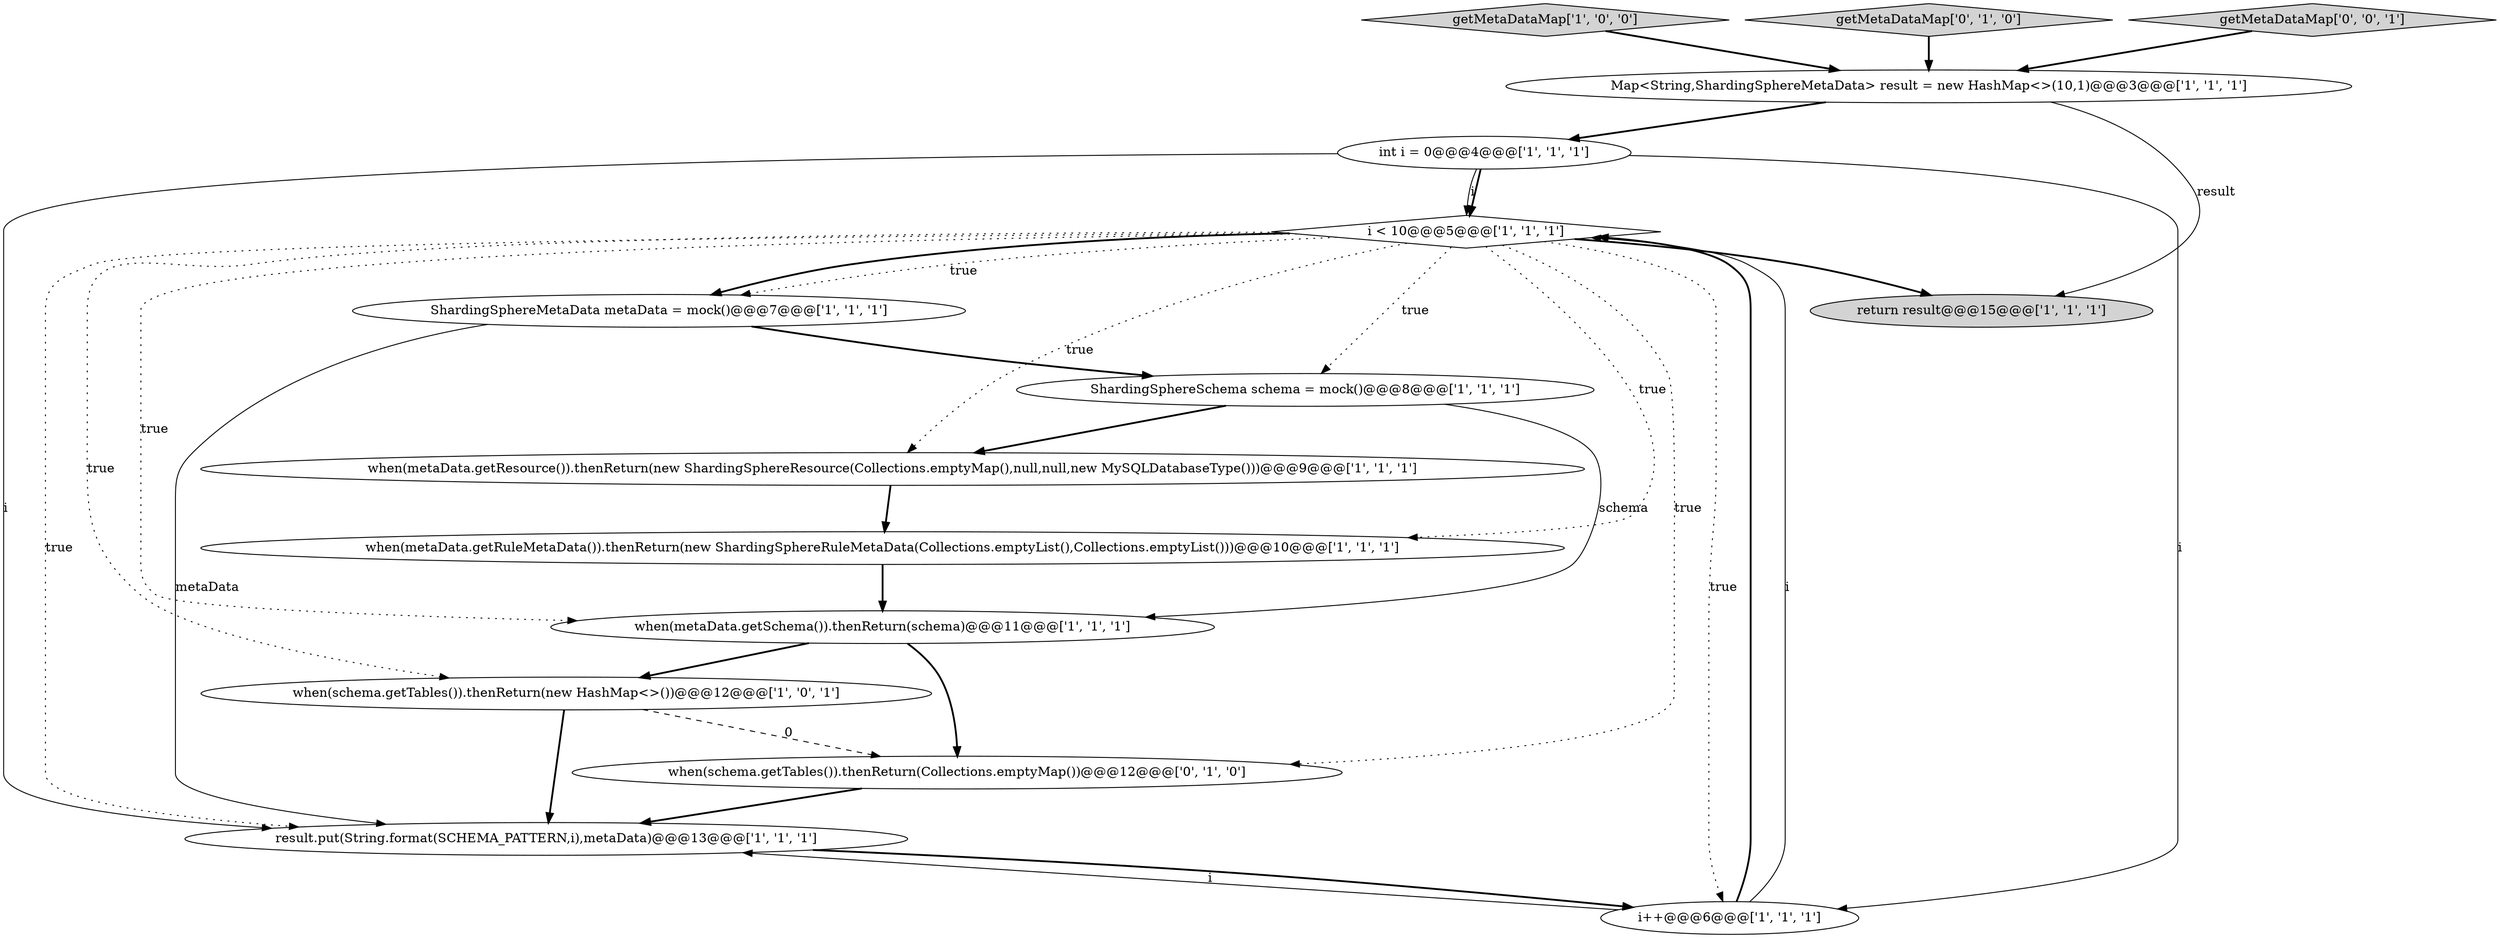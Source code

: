 digraph {
10 [style = filled, label = "i < 10@@@5@@@['1', '1', '1']", fillcolor = white, shape = diamond image = "AAA0AAABBB1BBB"];
3 [style = filled, label = "result.put(String.format(SCHEMA_PATTERN,i),metaData)@@@13@@@['1', '1', '1']", fillcolor = white, shape = ellipse image = "AAA0AAABBB1BBB"];
12 [style = filled, label = "getMetaDataMap['1', '0', '0']", fillcolor = lightgray, shape = diamond image = "AAA0AAABBB1BBB"];
6 [style = filled, label = "when(metaData.getRuleMetaData()).thenReturn(new ShardingSphereRuleMetaData(Collections.emptyList(),Collections.emptyList()))@@@10@@@['1', '1', '1']", fillcolor = white, shape = ellipse image = "AAA0AAABBB1BBB"];
8 [style = filled, label = "when(schema.getTables()).thenReturn(new HashMap<>())@@@12@@@['1', '0', '1']", fillcolor = white, shape = ellipse image = "AAA0AAABBB1BBB"];
9 [style = filled, label = "when(metaData.getResource()).thenReturn(new ShardingSphereResource(Collections.emptyMap(),null,null,new MySQLDatabaseType()))@@@9@@@['1', '1', '1']", fillcolor = white, shape = ellipse image = "AAA0AAABBB1BBB"];
7 [style = filled, label = "when(metaData.getSchema()).thenReturn(schema)@@@11@@@['1', '1', '1']", fillcolor = white, shape = ellipse image = "AAA0AAABBB1BBB"];
1 [style = filled, label = "ShardingSphereSchema schema = mock()@@@8@@@['1', '1', '1']", fillcolor = white, shape = ellipse image = "AAA0AAABBB1BBB"];
0 [style = filled, label = "Map<String,ShardingSphereMetaData> result = new HashMap<>(10,1)@@@3@@@['1', '1', '1']", fillcolor = white, shape = ellipse image = "AAA0AAABBB1BBB"];
4 [style = filled, label = "int i = 0@@@4@@@['1', '1', '1']", fillcolor = white, shape = ellipse image = "AAA0AAABBB1BBB"];
5 [style = filled, label = "return result@@@15@@@['1', '1', '1']", fillcolor = lightgray, shape = ellipse image = "AAA0AAABBB1BBB"];
13 [style = filled, label = "getMetaDataMap['0', '1', '0']", fillcolor = lightgray, shape = diamond image = "AAA0AAABBB2BBB"];
14 [style = filled, label = "when(schema.getTables()).thenReturn(Collections.emptyMap())@@@12@@@['0', '1', '0']", fillcolor = white, shape = ellipse image = "AAA1AAABBB2BBB"];
15 [style = filled, label = "getMetaDataMap['0', '0', '1']", fillcolor = lightgray, shape = diamond image = "AAA0AAABBB3BBB"];
2 [style = filled, label = "ShardingSphereMetaData metaData = mock()@@@7@@@['1', '1', '1']", fillcolor = white, shape = ellipse image = "AAA0AAABBB1BBB"];
11 [style = filled, label = "i++@@@6@@@['1', '1', '1']", fillcolor = white, shape = ellipse image = "AAA0AAABBB1BBB"];
12->0 [style = bold, label=""];
2->3 [style = solid, label="metaData"];
10->2 [style = dotted, label="true"];
8->14 [style = dashed, label="0"];
4->3 [style = solid, label="i"];
11->3 [style = solid, label="i"];
3->11 [style = bold, label=""];
7->8 [style = bold, label=""];
0->4 [style = bold, label=""];
10->2 [style = bold, label=""];
1->9 [style = bold, label=""];
14->3 [style = bold, label=""];
10->1 [style = dotted, label="true"];
4->10 [style = solid, label="i"];
10->3 [style = dotted, label="true"];
13->0 [style = bold, label=""];
10->7 [style = dotted, label="true"];
0->5 [style = solid, label="result"];
4->11 [style = solid, label="i"];
8->3 [style = bold, label=""];
7->14 [style = bold, label=""];
9->6 [style = bold, label=""];
15->0 [style = bold, label=""];
11->10 [style = bold, label=""];
10->8 [style = dotted, label="true"];
2->1 [style = bold, label=""];
1->7 [style = solid, label="schema"];
4->10 [style = bold, label=""];
11->10 [style = solid, label="i"];
10->6 [style = dotted, label="true"];
6->7 [style = bold, label=""];
10->11 [style = dotted, label="true"];
10->14 [style = dotted, label="true"];
10->9 [style = dotted, label="true"];
10->5 [style = bold, label=""];
}
